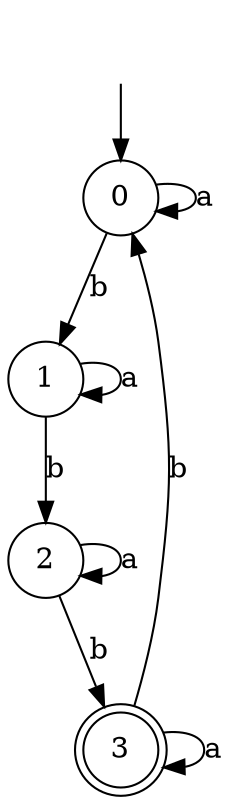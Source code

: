 digraph g {
  0 [shape=circle];
  i0 [style=invis];
  i0 -> 0;
  1 [shape=circle];
  2 [shape=circle];
  3 [shape=doublecircle];
  0 -> 1 [label=b]
  0 -> 0 [label=a]
  1 -> 2 [label=b]
  1 -> 1 [label=a]
  2 -> 3 [label=b]
  2 -> 2 [label=a]
  3 -> 3 [label=a]
  3 -> 0 [label=b]
}
